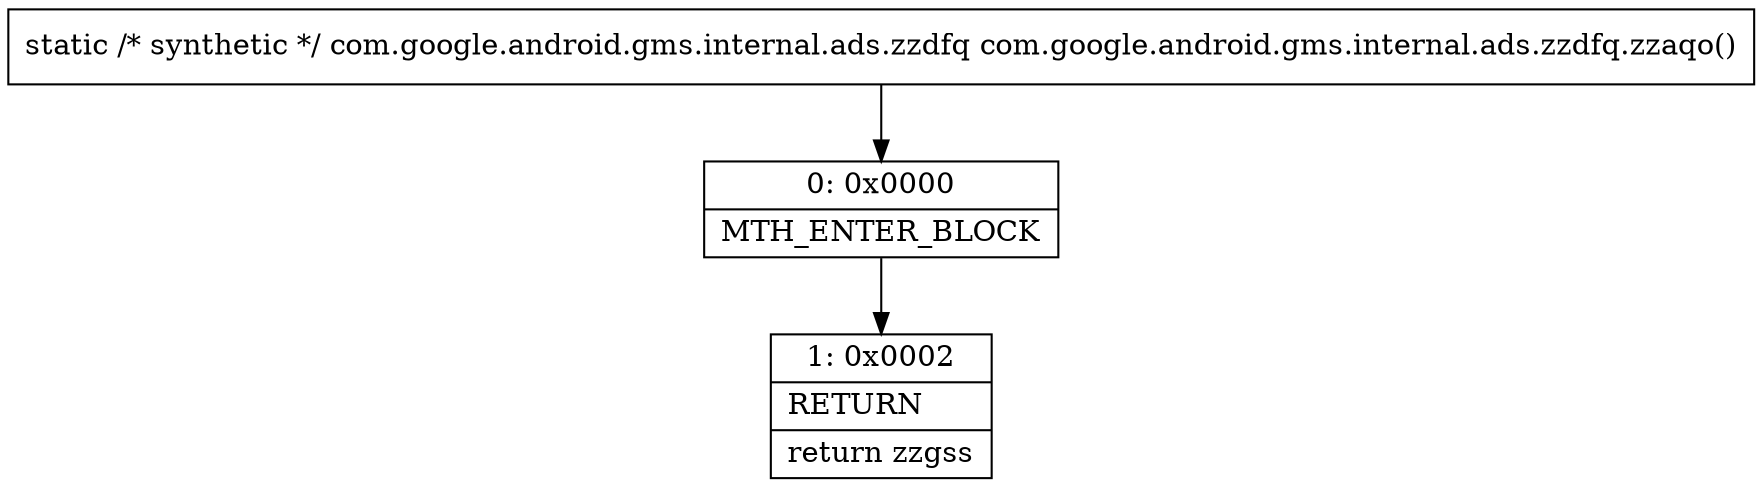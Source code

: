 digraph "CFG forcom.google.android.gms.internal.ads.zzdfq.zzaqo()Lcom\/google\/android\/gms\/internal\/ads\/zzdfq;" {
Node_0 [shape=record,label="{0\:\ 0x0000|MTH_ENTER_BLOCK\l}"];
Node_1 [shape=record,label="{1\:\ 0x0002|RETURN\l|return zzgss\l}"];
MethodNode[shape=record,label="{static \/* synthetic *\/ com.google.android.gms.internal.ads.zzdfq com.google.android.gms.internal.ads.zzdfq.zzaqo() }"];
MethodNode -> Node_0;
Node_0 -> Node_1;
}

